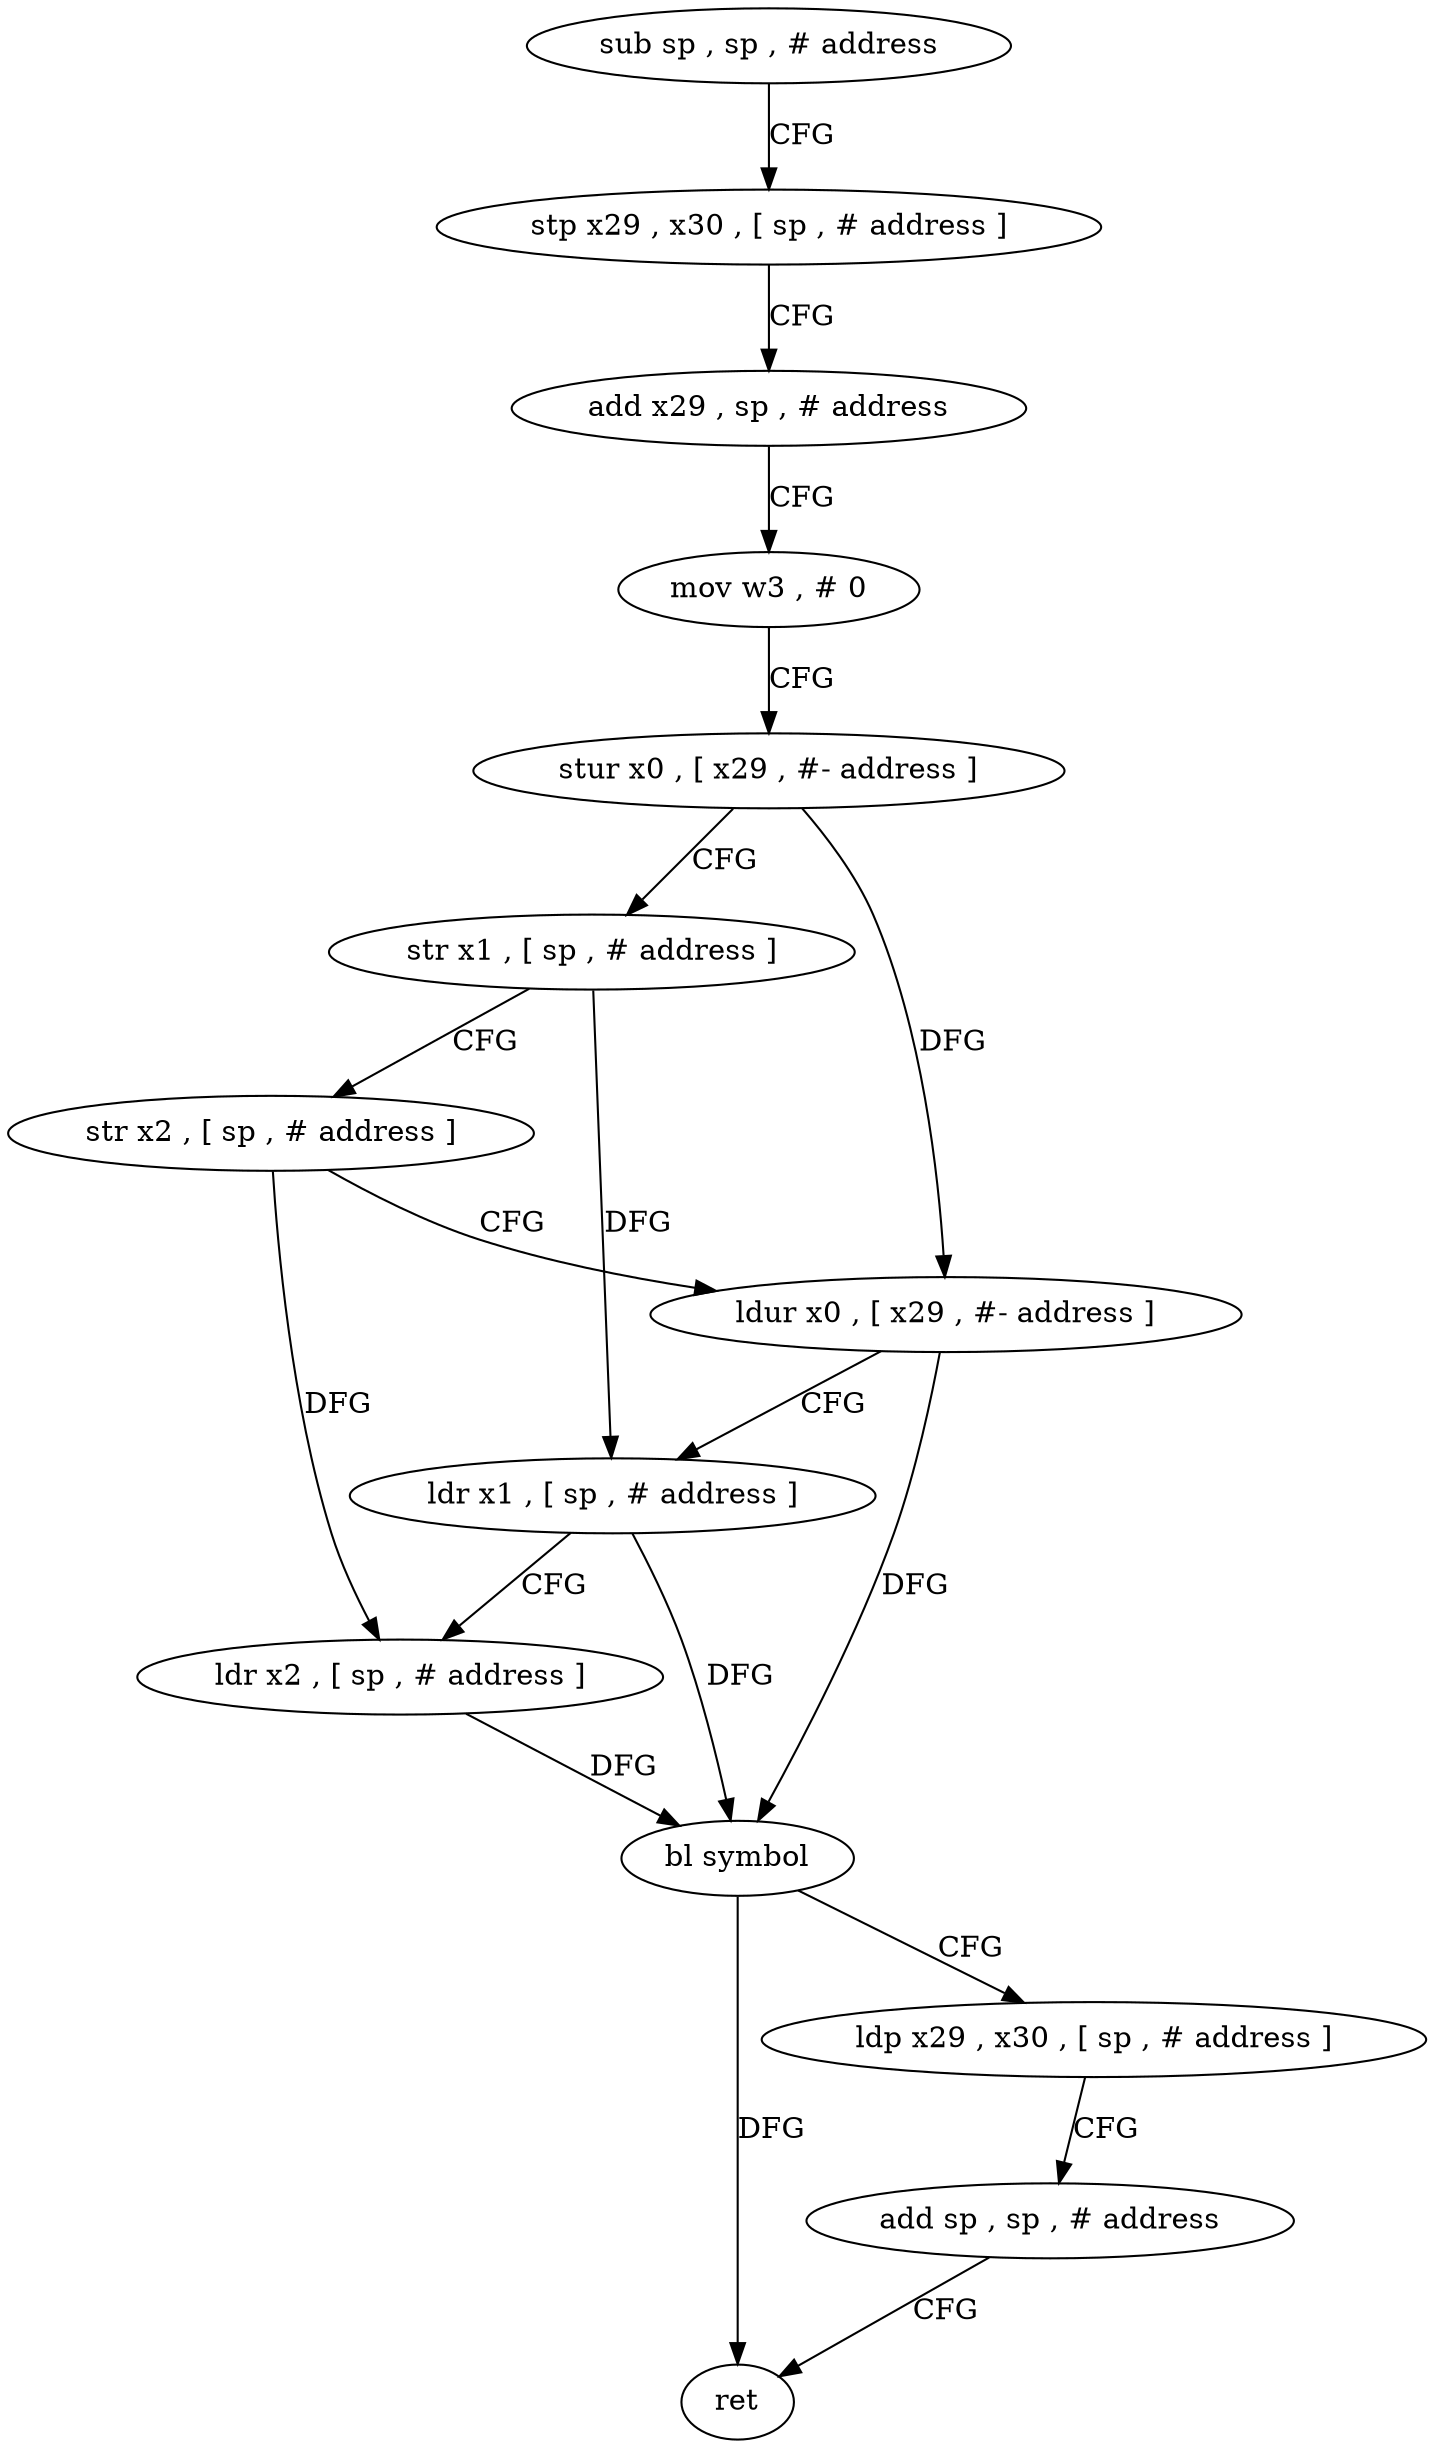digraph "func" {
"4255524" [label = "sub sp , sp , # address" ]
"4255528" [label = "stp x29 , x30 , [ sp , # address ]" ]
"4255532" [label = "add x29 , sp , # address" ]
"4255536" [label = "mov w3 , # 0" ]
"4255540" [label = "stur x0 , [ x29 , #- address ]" ]
"4255544" [label = "str x1 , [ sp , # address ]" ]
"4255548" [label = "str x2 , [ sp , # address ]" ]
"4255552" [label = "ldur x0 , [ x29 , #- address ]" ]
"4255556" [label = "ldr x1 , [ sp , # address ]" ]
"4255560" [label = "ldr x2 , [ sp , # address ]" ]
"4255564" [label = "bl symbol" ]
"4255568" [label = "ldp x29 , x30 , [ sp , # address ]" ]
"4255572" [label = "add sp , sp , # address" ]
"4255576" [label = "ret" ]
"4255524" -> "4255528" [ label = "CFG" ]
"4255528" -> "4255532" [ label = "CFG" ]
"4255532" -> "4255536" [ label = "CFG" ]
"4255536" -> "4255540" [ label = "CFG" ]
"4255540" -> "4255544" [ label = "CFG" ]
"4255540" -> "4255552" [ label = "DFG" ]
"4255544" -> "4255548" [ label = "CFG" ]
"4255544" -> "4255556" [ label = "DFG" ]
"4255548" -> "4255552" [ label = "CFG" ]
"4255548" -> "4255560" [ label = "DFG" ]
"4255552" -> "4255556" [ label = "CFG" ]
"4255552" -> "4255564" [ label = "DFG" ]
"4255556" -> "4255560" [ label = "CFG" ]
"4255556" -> "4255564" [ label = "DFG" ]
"4255560" -> "4255564" [ label = "DFG" ]
"4255564" -> "4255568" [ label = "CFG" ]
"4255564" -> "4255576" [ label = "DFG" ]
"4255568" -> "4255572" [ label = "CFG" ]
"4255572" -> "4255576" [ label = "CFG" ]
}
